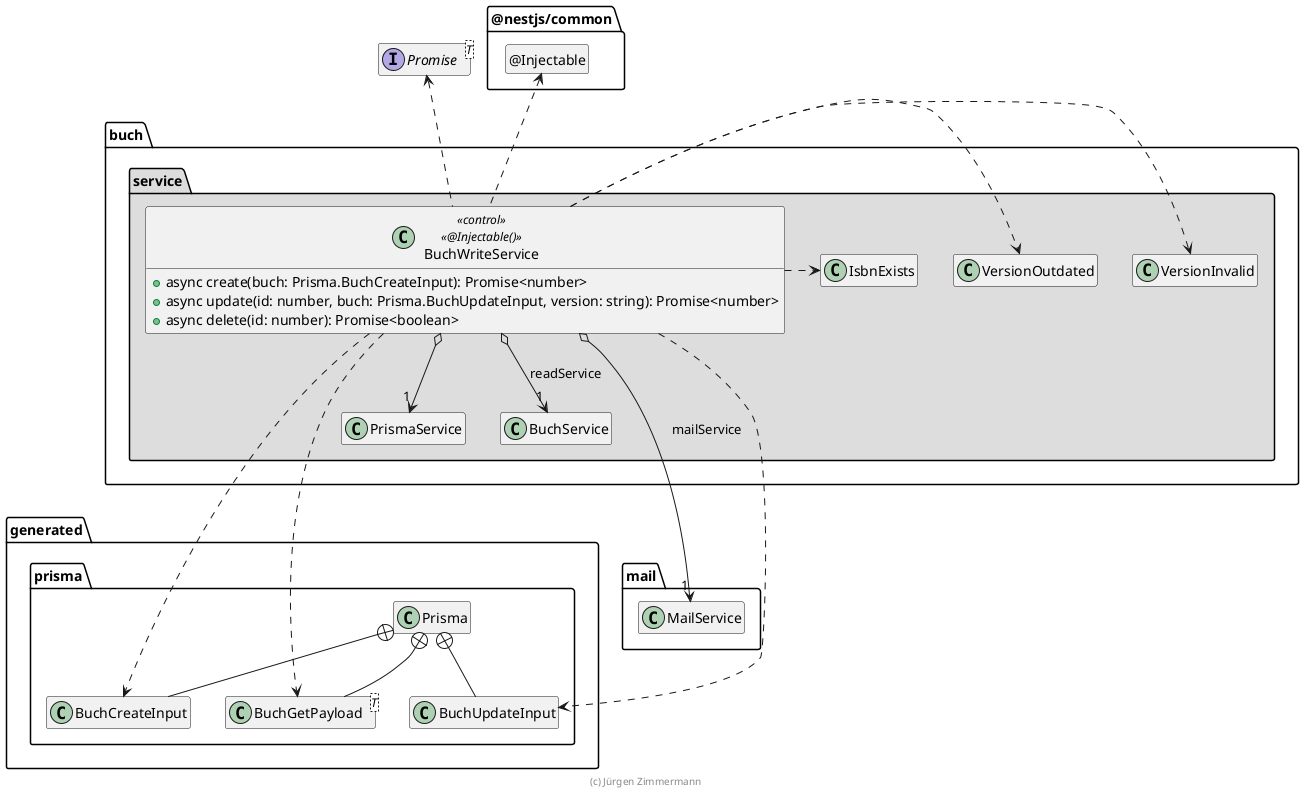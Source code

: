 ' Copyright (C) 2019 - present Juergen Zimmermann, Hochschule Karlsruhe
'
' This program is free software: you can redistribute it and/or modify
' it under the terms of the GNU General Public License as published by
' the Free Software Foundation, either version 3 of the License, or
' (at your option) any later version.
'
' This program is distributed in the hope that it will be useful,
' but WITHOUT ANY WARRANTY; without even the implied warranty of
' MERCHANTABILITY or FITNESS FOR A PARTICULAR PURPOSE.  See the
' GNU General Public License for more details.
'
' You should have received a copy of the GNU General Public License
' along with this program.  If not, see <https://www.gnu.org/licenses/>.

' Preview durch <Alt>d

@startuml Anwendungskern

interface Promise<T>

package @nestjs/common {
  class "@Injectable" as Injectable
  hide Injectable circle
}

package generated.prisma {
  class Prisma
  class BuchCreateInput
  class BuchGetPayload<T>
  class BuchUpdateInput
  Prisma +-- BuchCreateInput
  Prisma +-- BuchGetPayload
  Prisma +-- BuchUpdateInput
}

package mail {
  class MailService
}

package buch {
  package service #DDDDDD {
    class PrismaService
    class BuchService
    class IsbnExists
    class VersionInvalid
    class VersionOutdated

    class BuchWriteService << control >> <<@Injectable()>> {
      + async create(buch: Prisma.BuchCreateInput): Promise<number>
      + async update(id: number, buch: Prisma.BuchUpdateInput, version: string): Promise<number>
      + async delete(id: number): Promise<boolean>
    }

    BuchWriteService o--> "1" PrismaService
    BuchWriteService o--> "1" BuchService: readService
    BuchWriteService o--> "1" MailService: mailService

    BuchWriteService .up.> Injectable

    BuchWriteService .up.> Promise
    BuchWriteService .down.> BuchCreateInput
    BuchWriteService .down.> BuchGetPayload
    BuchWriteService .down.> BuchUpdateInput
    BuchWriteService .right.> IsbnExists
    BuchWriteService .right.> VersionInvalid
    BuchWriteService .right.> VersionOutdated

    BuchService .[hidden]down.> MailService
    BuchService .[hidden]down.> Prisma
  }
}

hide empty members

footer (c) Jürgen Zimmermann

@enduml
